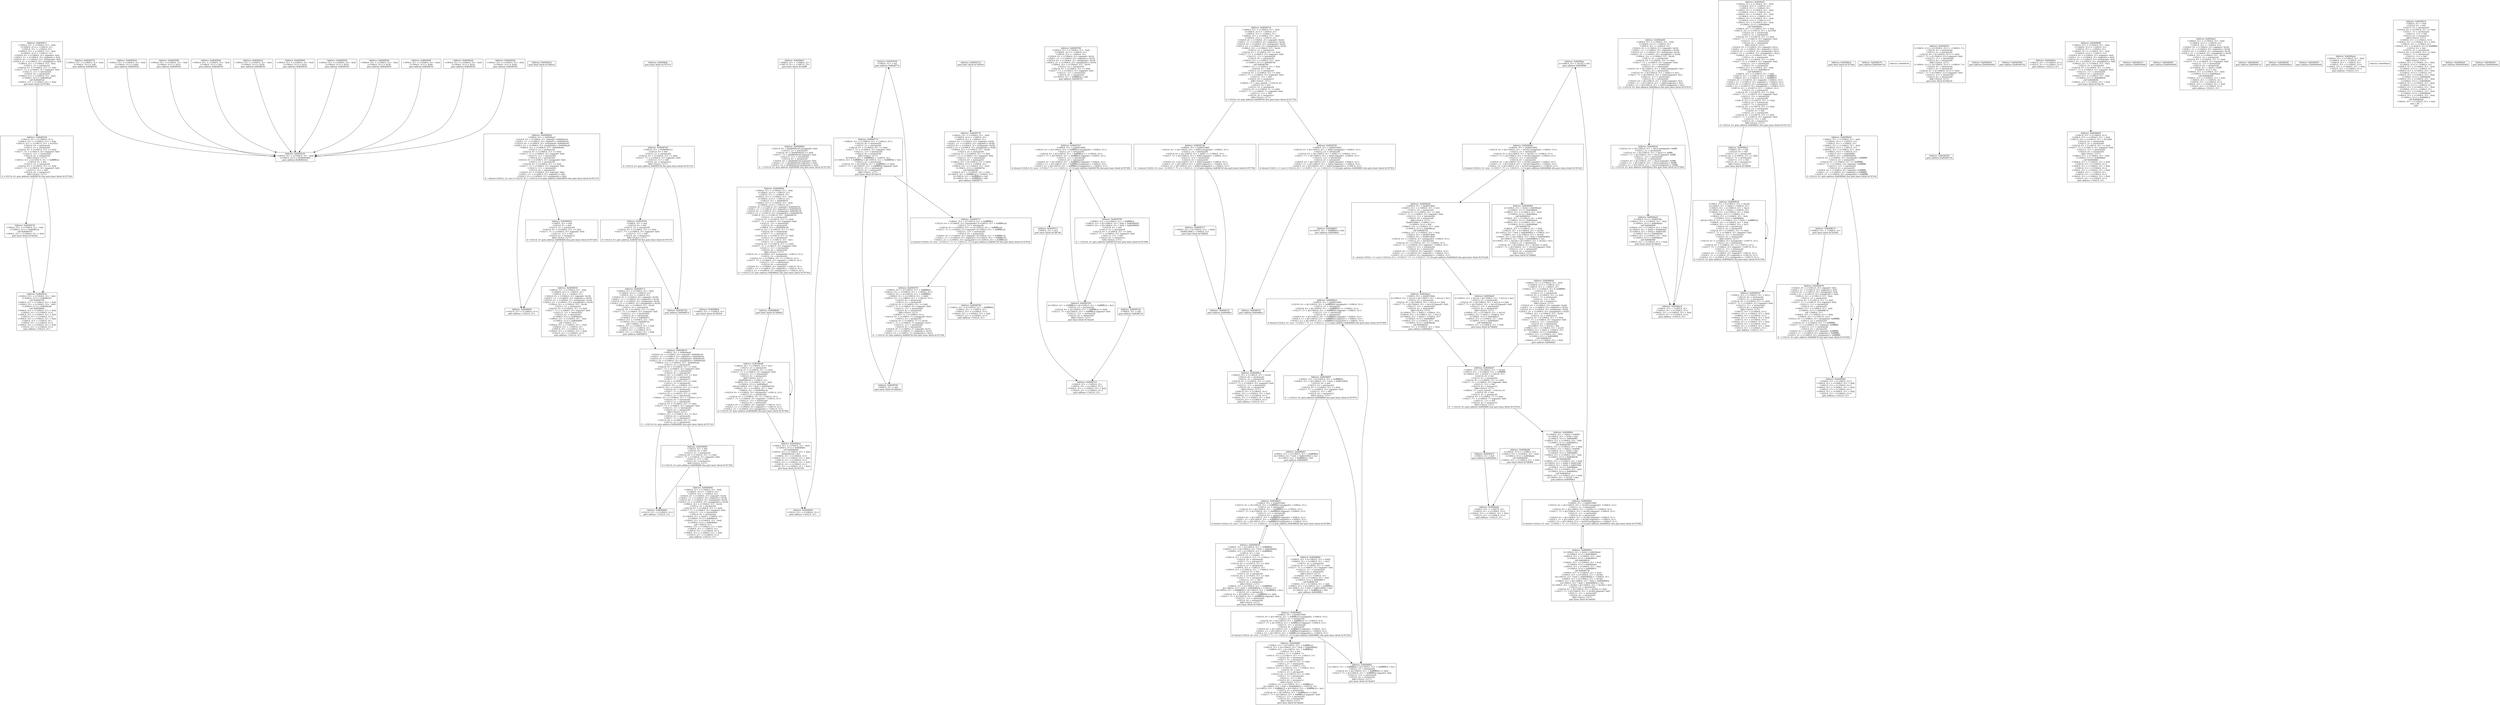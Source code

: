 digraph Program0x75bf80 {
basicBlock0x767150 [shape=box,label="Address: 0x804851c\n<1004:0..31> = (<1004:0..31> - 0x4)\n[<1004:0..31>] = <1005:0..31>\n<1005:0..31> = <1004:0..31>\n<1004:0..31> = (<1004:0..31> - 0x4)\n[<1004:0..31>] = <1001:0..31>\n<1024:0..0> = (<1004:0..31> (signed)< 0x4)\n<1024:1..1> = (<1004:0..31> (signed)<= 0x4)\n<1023:0..0> = (<1004:0..31> (unsigned)< 0x4)\n<1024:2..2> = (<1004:0..31> (unsigned)<= 0x4)\n<1004:0..31> = (<1004:0..31> - 0x4)\n<1023:2..2> = intrinsic(0)\n<1023:6..6> = (<1004:0..31> == 0x0)\n<1023:7..7> = (<1004:0..31> (signed)< 0x0)\n<1023:11..11> = intrinsic(0)\n<1023:4..4> = intrinsic(0)\n<1004:0..31> = (<1004:0..31> - 0x4)\n[<1004:0..31>] = 0x8048528\ncall 0x8048528\n<1004:0..31> = (<1004:0..31> + 0x4)\ngoto basic block 0x767db0\n"];
basicBlock0x7671b0 [shape=box,label="Address: 0x8048539\n<1004:0..31> = (<1004:0..31> - 0x4)\n[<1004:0..31>] = 0x804853e\ncall 0x8048570\n<1004:0..31> = (<1004:0..31> + 0x4)\ngoto basic block 0x7dc0c0\n"];
basicBlock0x767210 [shape=box,label="Address: 0x8048550\n<1004:0..31> = (<1004:0..31> - 0x4)\n[<1004:0..31>] = [0x8049e68]\ngoto address [0x8049e6c]\n"];
basicBlock0x767270 [shape=box,label="Address: 0x804864f\n<1022:0..31> = [<1004:0..31>]\ngoto address <1022:0..31>\n"];
basicBlock0x7672d0 [shape=box,label="Address: 0x8048659\n<1004:0..31> = (<1004:0..31> - 0x4)\n[<1004:0..31>] = <1005:0..31>\n<1005:0..31> = <1004:0..31>\n<1024:0..0> = (<1004:0..31> (signed)< 0x18)\n<1024:1..1> = (<1004:0..31> (signed)<= 0x18)\n<1023:0..0> = (<1004:0..31> (unsigned)< 0x18)\n<1024:2..2> = (<1004:0..31> (unsigned)<= 0x18)\n<1004:0..31> = (<1004:0..31> - 0x18)\n<1023:2..2> = intrinsic(0)\n<1023:6..6> = (<1004:0..31> == 0x0)\n<1023:7..7> = (<1004:0..31> (signed)< 0x0)\n<1023:11..11> = intrinsic(0)\n<1023:4..4> = intrinsic(0)\n[<1004:0..31>] = 0x8049ea4\n<1004:0..31> = (<1004:0..31> - 0x4)\n[<1004:0..31>] = 0x8048668\ncall <1000:0..31>\n<1004:0..31> = (<1004:0..31> + 0x4)\n<1004:0..31> = <1005:0..31>\n<1005:0..31> = [<1004:0..31>]\n<1004:0..31> = (<1004:0..31> + 0x4)\n<1022:0..31> = [<1004:0..31>]\ngoto address <1022:0..31>\n"];
basicBlock0x767330 [shape=box,label="Address: 0x8048688\n<1022:0..31> = [<1004:0..31>]\ngoto address <1022:0..31>\n"];
basicBlock0x767390 [shape=box,label="Address: 0x8048692\n<1004:0..31> = (<1004:0..31> - 0x4)\n[<1004:0..31>] = <1005:0..31>\n<1005:0..31> = <1004:0..31>\n<1024:0..0> = (<1004:0..31> (signed)< 0x18)\n<1024:1..1> = (<1004:0..31> (signed)<= 0x18)\n<1023:0..0> = (<1004:0..31> (unsigned)< 0x18)\n<1024:2..2> = (<1004:0..31> (unsigned)<= 0x18)\n<1004:0..31> = (<1004:0..31> - 0x18)\n<1023:2..2> = intrinsic(0)\n<1023:6..6> = (<1004:0..31> == 0x0)\n<1023:7..7> = (<1004:0..31> (signed)< 0x0)\n<1023:11..11> = intrinsic(0)\n<1023:4..4> = intrinsic(0)\n[(<1004:0..31> + 0x4)] = <1000:0..31>\n[<1004:0..31>] = 0x8049ea4\n<1004:0..31> = (<1004:0..31> - 0x4)\n[<1004:0..31>] = 0x80486a5\ncall <1003:0..31>\n<1004:0..31> = (<1004:0..31> + 0x4)\n<1004:0..31> = <1005:0..31>\n<1005:0..31> = [<1004:0..31>]\n<1004:0..31> = (<1004:0..31> + 0x4)\n<1022:0..31> = [<1004:0..31>]\ngoto address <1022:0..31>\n"];
basicBlock0x7673f0 [shape=box,label="Address: 0x80486b9\n<1004:0..31> = (<1004:0..31> - 0x4)\n[<1004:0..31>] = <1005:0..31>\n<1005:0..31> = <1004:0..31>\n<1004:0..31> = (<1004:0..31> - 0x4)\n[<1004:0..31>] = <1001:0..31>\n<1001:0..31> = 0x8049d78\n<1004:0..31> = (<1004:0..31> - 0x4)\n[<1004:0..31>] = <1003:0..31>\n<1024:0..0> = (<1001:0..31> (signed)< 0x8049d74)\n<1024:1..1> = (<1001:0..31> (signed)<= 0x8049d74)\n<1023:0..0> = (<1001:0..31> (unsigned)< 0x8049d74)\n<1024:2..2> = (<1001:0..31> (unsigned)<= 0x8049d74)\n<1001:0..31> = (<1001:0..31> - 0x8049d74)\n<1023:2..2> = intrinsic(0)\n<1023:6..6> = (<1001:0..31> == 0x0)\n<1023:7..7> = (<1001:0..31> (signed)< 0x0)\n<1023:11..11> = intrinsic(0)\n<1023:4..4> = intrinsic(0)\n<1000:0..31> = [0x8049ec4]\n<1001:0..31> = (<1001:0..31> >> 0x2)\n<1023:0..0> = intrinsic(0)\n<1023:7..7> = intrinsic(1)\n<1023:6..6> = (<1001:0..31> == 0x0)\n<1023:2..2> = intrinsic(0)\n<1001:0..31> = (<1001:0..31> - 0x1)\n<1023:2..2> = intrinsic(0)\n<1023:6..6> = (<1001:0..31> == 0x0)\n<1023:7..7> = (<1001:0..31> (signed)< 0x0)\n<1023:11..11> = intrinsic(0)\n<1023:4..4> = intrinsic(0)\nkill(<1024:0..127>)\n<1023:0..0> = (<1000:0..31> (unsigned)< <1001:0..31>)\n<1023:2..2> = intrinsic(0)\n<1023:6..6> = (<1000:0..31> == <1001:0..31>)\n<1023:7..7> = (<1000:0..31> (signed)< <1001:0..31>)\n<1023:11..11> = intrinsic(0)\n<1023:4..4> = intrinsic(0)\n<1024:0..0> = (<1000:0..31> (signed)< <1001:0..31>)\n<1024:1..1> = (<1000:0..31> (signed)<= <1001:0..31>)\n<1024:2..2> = (<1000:0..31> (unsigned)<= <1001:0..31>)\nif ~<1023:0..0> goto address 0x80486ee else goto basic block 0x767450\n"];
basicBlock0x767450 [shape=box,label="Address: 0x80486d6\ngoto basic block 0x7db460\n"];
basicBlock0x7674b0 [shape=box,label="Address: 0x80486ee\n<1004:0..31> = (<1004:0..31> - 0x4)\n[<1004:0..31>] = 0x80486f3\ncall 0x8048640\n<1004:0..31> = (<1004:0..31> + 0x4)\n[0x8049ec0] = 0x1\n<1000:0..31> = [<1004:0..31>]\n<1004:0..31> = (<1004:0..31> + 0x4)\n<1001:0..31> = [<1004:0..31>]\n<1004:0..31> = (<1004:0..31> + 0x4)\n<1005:0..31> = [<1004:0..31>]\n<1004:0..31> = (<1004:0..31> + 0x4)\ngoto basic block 0x7dc180\n"];
basicBlock0x767510 [shape=box,label="Address: 0x804870a\n<1000:0..31> = 0x0\n<1023:0..0> = 0x0\n<1023:2..2> = intrinsic(0)\n<1023:6..6> = (<1000:0..31> == 0x0)\n<1023:7..7> = (<1000:0..31> (signed)< 0x0)\n<1023:11..11> = 0x0\n<1023:4..4> = intrinsic(1)\nkill(<1024:0..127>)\nif <1023:6..6> goto address 0x8048728 else goto basic block 0x767570\n"];
basicBlock0x767570 [shape=box,label="Address: 0x8048713\n<1004:0..31> = (<1004:0..31> - 0x4)\n[<1004:0..31>] = <1005:0..31>\n<1005:0..31> = <1004:0..31>\n<1024:0..0> = (<1004:0..31> (signed)< 0x18)\n<1024:1..1> = (<1004:0..31> (signed)<= 0x18)\n<1023:0..0> = (<1004:0..31> (unsigned)< 0x18)\n<1024:2..2> = (<1004:0..31> (unsigned)<= 0x18)\n<1004:0..31> = (<1004:0..31> - 0x18)\n<1023:2..2> = intrinsic(0)\n<1023:6..6> = (<1004:0..31> == 0x0)\n<1023:7..7> = (<1004:0..31> (signed)< 0x0)\n<1023:11..11> = intrinsic(0)\n<1023:4..4> = intrinsic(0)\n[<1004:0..31>] = 0x8049d7c\n<1004:0..31> = (<1004:0..31> - 0x4)\n[<1004:0..31>] = 0x8048722\ncall <1000:0..31>\n<1004:0..31> = (<1004:0..31> + 0x4)\n<1004:0..31> = <1005:0..31>\n<1005:0..31> = [<1004:0..31>]\n<1004:0..31> = (<1004:0..31> + 0x4)\ngoto address 0x8048670\n"];
basicBlock0x7675d0 [shape=box,label="Address: 0x8048768\n<1000:0..31> = 0x1\ngoto address 0x8048774\n"];
basicBlock0x767630 [shape=box,label="Address: 0x8048784\n<1000:0..31> = [(<1005:0..31> + 0xfffffff4)]\n<1004:0..31> = <1005:0..31>\n<1005:0..31> = [<1004:0..31>]\n<1004:0..31> = (<1004:0..31> + 0x4)\n<1022:0..31> = [<1004:0..31>]\ngoto address <1022:0..31>\n"];
basicBlock0x767690 [shape=box,label="Address: 0x80487ad\n<1000:0..31> = 0x0\ngoto address 0x80487c6\n"];
basicBlock0x7676f0 [shape=box,label="Address: 0x80487c1\n<1000:0..31> = 0x1\ngoto basic block 0x7db760\n"];
basicBlock0x767750 [shape=box,label="Address: 0x80487dd\n<1000:0..31> = [0x8051fb8]\n<1023:0..0> = ([(<1005:0..31> + 0x8)] (unsigned)< <1000:0..31>)\n<1023:2..2> = intrinsic(0)\n<1023:6..6> = ([(<1005:0..31> + 0x8)] == <1000:0..31>)\n<1023:7..7> = ([(<1005:0..31> + 0x8)] (signed)< <1000:0..31>)\n<1023:11..11> = intrinsic(0)\n<1023:4..4> = intrinsic(0)\n<1024:0..0> = ([(<1005:0..31> + 0x8)] (signed)< <1000:0..31>)\n<1024:1..1> = ([(<1005:0..31> + 0x8)] (signed)<= <1000:0..31>)\n<1024:2..2> = ([(<1005:0..31> + 0x8)] (unsigned)<= <1000:0..31>)\nif ~choice(<1024:0..0> over ~(<1023:7..7> == <1023:11..11>)) goto address 0x80487ef else goto basic block 0x7677b0\n"];
basicBlock0x7677b0 [shape=box,label="Address: 0x80487e7\n<1000:0..31> = [(<1005:0..31> + 0x8)]\n[0x8051fb8] = <1000:0..31>\ngoto basic block 0x7db820\n"];
basicBlock0x767810 [shape=box,label="Address: 0x80487fe\ngoto address 0x80488ce\n"];
basicBlock0x767870 [shape=box,label="Address: 0x8048821\n<1000:0..31> = [(<1005:0..31> + 0xfffffff4)]\n[((<1000:0..31> * 0x4) + 0x8051f80)] = 0x1\n[(<1005:0..31> + 0xfffffff0)] = 0x0\ngoto address 0x804885f\n"];
basicBlock0x7678d0 [shape=box,label="Address: 0x8048869\n<1000:0..31> = [(<1005:0..31> + 0x8)]\n<1000:0..31> = (<1000:0..31> + 0x1)\n<1023:2..2> = intrinsic(0)\n<1023:6..6> = (<1000:0..31> == 0x0)\n<1023:7..7> = (<1000:0..31> (signed)< 0x0)\n<1023:11..11> = intrinsic(0)\n<1023:4..4> = intrinsic(0)\nkill(<1024:0..127>)\n[<1004:0..31>] = <1000:0..31>\n<1004:0..31> = (<1004:0..31> - 0x4)\n[<1004:0..31>] = 0x8048875\ncall 0x80487c8\n<1004:0..31> = (<1004:0..31> + 0x4)\n<1000:0..31> = [(<1005:0..31> + 0xfffffff4)]\n[((<1000:0..31> * 0x4) + 0x8051f80)] = 0x0\n[(<1005:0..31> + 0xffffffec)] = 0x0\ngoto address 0x80488b3\n"];
basicBlock0x767930 [shape=box,label="Address: 0x80488bd\n[(<1005:0..31> + 0xfffffff4)] = ([(<1005:0..31> + 0xfffffff4)] + 0x1)\n<1023:2..2> = intrinsic(0)\n<1023:6..6> = ([(<1005:0..31> + 0xfffffff4)] == 0x0)\n<1023:7..7> = ([(<1005:0..31> + 0xfffffff4)] (signed)< 0x0)\n<1023:11..11> = intrinsic(0)\n<1023:4..4> = intrinsic(0)\nkill(<1024:0..127>)\ngoto basic block 0x7de810\n"];
basicBlock0x767990 [shape=box,label="Address: 0x80488ce\n<1004:0..31> = (<1004:0..31> + 0x24)\n<1023:0..0> = intrinsic(0)\n<1023:2..2> = intrinsic(0)\n<1023:6..6> = (<1004:0..31> == 0x0)\n<1023:7..7> = (<1004:0..31> (signed)< 0x0)\n<1023:11..11> = intrinsic(0)\n<1023:4..4> = intrinsic(0)\nkill(<1024:0..127>)\n<1001:0..31> = [<1004:0..31>]\n<1004:0..31> = (<1004:0..31> + 0x4)\n<1005:0..31> = [<1004:0..31>]\n<1004:0..31> = (<1004:0..31> + 0x4)\n<1022:0..31> = [<1004:0..31>]\ngoto address <1022:0..31>\n"];
basicBlock0x7679f0 [shape=box,label="Address: 0x80489ac\n[(<1004:0..31> + 0x14)] = 0x0\ngoto address 0x80489fb\n"];
basicBlock0x767a50 [shape=box,label="Address: 0x8048a06\n<1000:0..31> = [0x8051fb4]\n<1000:0..31> = (<1000:0..31> + 0x1)\n<1023:2..2> = intrinsic(0)\n<1023:6..6> = (<1000:0..31> == 0x0)\n<1023:7..7> = (<1000:0..31> (signed)< 0x0)\n<1023:11..11> = intrinsic(0)\n<1023:4..4> = intrinsic(0)\nkill(<1024:0..127>)\n[0x8051fb8] = <1000:0..31>\n[<1004:0..31>] = 0x0\n<1004:0..31> = (<1004:0..31> - 0x4)\n[<1004:0..31>] = 0x8048a1d\ncall 0x80487c8\n<1004:0..31> = (<1004:0..31> + 0x4)\n<1003:0..31> = [0x8051fb8]\n<1000:0..31> = [0x8051fb4]\n<1023:0..0> = (<1003:0..31> (unsigned)< <1000:0..31>)\n<1023:2..2> = intrinsic(0)\n<1023:6..6> = (<1003:0..31> == <1000:0..31>)\n<1023:7..7> = (<1003:0..31> (signed)< <1000:0..31>)\n<1023:11..11> = intrinsic(0)\n<1023:4..4> = intrinsic(0)\n<1024:0..0> = (<1003:0..31> (signed)< <1000:0..31>)\n<1024:1..1> = (<1003:0..31> (signed)<= <1000:0..31>)\n<1024:2..2> = (<1003:0..31> (unsigned)<= <1000:0..31>)\nif ~choice(<1024:1..1> over (<1023:6..6> | ~(<1023:7..7> == <1023:11..11>))) goto address 0x8048a4f else goto basic block 0x767ab0\n"];
basicBlock0x767ab0 [shape=box,label="Address: 0x8048a2c\n<1000:0..31> = [0x8051fb8]\n[(<1004:0..31> + 0x1c)] = ([(<1004:0..31> + 0x1c)] + 0x1)\n<1023:2..2> = intrinsic(0)\n<1023:6..6> = ([(<1004:0..31> + 0x1c)] == 0x0)\n<1023:7..7> = ([(<1004:0..31> + 0x1c)] (signed)< 0x0)\n<1023:11..11> = intrinsic(0)\n<1023:4..4> = intrinsic(0)\nkill(<1024:0..127>)\n[(<1004:0..31> + 0x8)] = <1000:0..31>\n<1000:0..31> = [(<1004:0..31> + 0x1c)]\n[(<1004:0..31> + 0x4)] = <1000:0..31>\n[<1004:0..31>] = 0x8048bb7\n<1004:0..31> = (<1004:0..31> - 0x4)\n[<1004:0..31>] = 0x8048a4d\ncall 0x80485e0\n<1004:0..31> = (<1004:0..31> + 0x4)\ngoto address 0x8048a67\n"];
basicBlock0x767b10 [shape=box,label="Address: 0x8048a7f\n<1000:0..31> = 0x0\ngoto address 0x8048a8e\n"];
basicBlock0x767b70 [shape=box,label="Address: 0x8048a9c\n<1023:0..0> = ([(<1005:0..31> + 0xc)] (unsigned)< 0xffff)\n<1023:2..2> = intrinsic(0)\n<1023:6..6> = ([(<1005:0..31> + 0xc)] == 0xffff)\n<1023:7..7> = ([(<1005:0..31> + 0xc)] (signed)< 0xffff)\n<1023:11..11> = intrinsic(0)\n<1023:4..4> = intrinsic(0)\n<1024:0..0> = ([(<1005:0..31> + 0xc)] (signed)< 0xffff)\n<1024:1..1> = ([(<1005:0..31> + 0xc)] (signed)<= 0xffff)\n<1024:2..2> = ([(<1005:0..31> + 0xc)] (unsigned)<= 0xffff)\nif ~<1023:6..6> goto address 0x8048acd else goto basic block 0x767bd0\n"];
basicBlock0x767bd0 [shape=box,label="Address: 0x8048aa5\n[<1004:0..31>] = 0x8051fbc\n<1004:0..31> = (<1004:0..31> - 0x4)\n[<1004:0..31>] = 0x8048ab1\ncall 0x8048580\n<1004:0..31> = (<1004:0..31> + 0x4)\n[(<1004:0..31> + 0x8)] = 0x8049ea0\n[(<1004:0..31> + 0x4)] = 0x8051fbc\n[<1004:0..31>] = 0x80485b0\n<1004:0..31> = (<1004:0..31> - 0x4)\n[<1004:0..31>] = 0x8048acd\ncall 0x8048560\n<1004:0..31> = (<1004:0..31> + 0x4)\ngoto basic block 0x7dbe20\n"];
basicBlock0x767c30 [shape=box,label="Address: 0x8048b2e\n<1006:0..31> = 0x0\n<1023:0..0> = 0x0\n<1023:2..2> = intrinsic(0)\n<1023:6..6> = (<1006:0..31> == 0x0)\n<1023:7..7> = intrinsic(0)\n<1023:11..11> = 0x0\n<1023:4..4> = intrinsic(1)\nkill(<1024:0..127>)\ngoto basic block 0x7dbf40\n"];
basicBlock0x767c90 [shape=box,label="Address: 0x8048b52\n<1004:0..31> = (<1004:0..31> + 0x1c)\n<1023:0..0> = intrinsic(0)\n<1023:2..2> = intrinsic(0)\n<1023:6..6> = (<1004:0..31> == 0x0)\n<1023:7..7> = (<1004:0..31> (signed)< 0x0)\n<1023:11..11> = intrinsic(0)\n<1023:4..4> = intrinsic(0)\nkill(<1024:0..127>)\n<1001:0..31> = [<1004:0..31>]\n<1004:0..31> = (<1004:0..31> + 0x4)\n<1006:0..31> = [<1004:0..31>]\n<1004:0..31> = (<1004:0..31> + 0x4)\n<1007:0..31> = [<1004:0..31>]\n<1004:0..31> = (<1004:0..31> + 0x4)\n<1005:0..31> = [<1004:0..31>]\n<1004:0..31> = (<1004:0..31> + 0x4)\n<1022:0..31> = [<1004:0..31>]\ngoto address <1022:0..31>\n"];
basicBlock0x767cf0 [shape=box,label="Address: 0x8048b74\n<1006:0..31> = <1006:0..31>\ngoto basic block 0x7dc000\n"];
basicBlock0x767d50 [shape=box,label="Address: 0x8048b84\n<1000:0..31> = [<1004:0..31>]\n<1004:0..31> = (<1004:0..31> + 0x4)\n<1001:0..31> = [<1004:0..31>]\n<1004:0..31> = (<1004:0..31> + 0x4)\n<1005:0..31> = [<1004:0..31>]\n<1004:0..31> = (<1004:0..31> + 0x4)\n<1022:0..31> = [<1004:0..31>]\ngoto address <1022:0..31>\n"];
basicBlock0x767db0 [shape=box,label="Address: 0x8048528\n<1001:0..31> = [<1004:0..31>]\n<1004:0..31> = (<1004:0..31> + 0x4)\n<1001:0..31> = (<1001:0..31> + 0x193c)\n<1023:0..0> = intrinsic(0)\n<1023:2..2> = intrinsic(0)\n<1023:6..6> = (<1001:0..31> == 0x0)\n<1023:7..7> = (<1001:0..31> (signed)< 0x0)\n<1023:11..11> = intrinsic(0)\n<1023:4..4> = intrinsic(0)\nkill(<1024:0..127>)\n<1003:0..31> = [(<1001:0..31> + 0xfffffffc)]\n<1023:0..0> = 0x0\n<1023:2..2> = intrinsic(0)\n<1023:6..6> = (<1003:0..31> == 0x0)\n<1023:7..7> = (<1003:0..31> (signed)< 0x0)\n<1023:11..11> = 0x0\n<1023:4..4> = intrinsic(1)\nkill(<1024:0..127>)\nif <1023:6..6> goto address 0x804853e else goto basic block 0x7671b0\n"];
basicBlock0x767e10 [shape=box,label="Address: 0x8048570\ngoto address [0x8049e74]\n"];
basicBlock0x767e70 [shape=box,label="Address: 0x8048700\n<1002:0..31> = [0x8049d7c]\n<1023:0..0> = 0x0\n<1023:2..2> = intrinsic(0)\n<1023:6..6> = (<1002:0..31> == 0x0)\n<1023:7..7> = (<1002:0..31> (signed)< 0x0)\n<1023:11..11> = 0x0\n<1023:4..4> = intrinsic(1)\nkill(<1024:0..127>)\nif <1023:6..6> goto address 0x8048728 else goto basic block 0x767510\n"];
basicBlock0x767ed0 [shape=box,label="Address: 0x8048b60\n<1004:0..31> = (<1004:0..31> - 0x4)\n[<1004:0..31>] = <1005:0..31>\n<1005:0..31> = <1004:0..31>\n<1004:0..31> = (<1004:0..31> - 0x4)\n[<1004:0..31>] = <1001:0..31>\n<1004:0..31> = (<1004:0..31> - 0x4)\n[<1004:0..31>] = <1003:0..31>\n<1001:0..31> = 0x8049d6c\n<1000:0..31> = [0x8049d6c]\n<1023:0..0> = (<1000:0..31> (unsigned)< 0xffffffff)\n<1023:2..2> = intrinsic(0)\n<1023:6..6> = (<1000:0..31> == 0xffffffff)\n<1023:7..7> = (<1000:0..31> (signed)< 0xffffffff)\n<1023:11..11> = intrinsic(0)\n<1023:4..4> = intrinsic(0)\n<1024:0..0> = (<1000:0..31> (signed)< 0xffffffff)\n<1024:1..1> = (<1000:0..31> (signed)<= 0xffffffff)\n<1024:2..2> = (<1000:0..31> (unsigned)<= 0xffffffff)\nif <1023:6..6> goto address 0x8048b84 else goto basic block 0x767cf0\n"];
basicBlock0x767f30 [shape=box,label="Address: 0x804854c\n"];
basicBlock0x767f90 [shape=box,label="Address: 0x804855c\n[<1000:0..31>] = ([<1000:0..31>] + <1000:0..7>)\n<1023:0..0> = intrinsic(0)\n<1023:2..2> = intrinsic(0)\n<1023:6..6> = ([<1000:0..31>] == 0x0)\n<1023:7..7> = ([<1000:0..31>] (signed)< 0x0)\n<1023:11..11> = intrinsic(0)\n<1023:4..4> = intrinsic(0)\nkill(<1024:0..127>)\n[<1000:0..31>] = ([<1000:0..31>] + <1000:0..7>)\n<1023:0..0> = intrinsic(0)\n<1023:2..2> = intrinsic(0)\n<1023:6..6> = ([<1000:0..31>] == 0x0)\n<1023:7..7> = ([<1000:0..31>] (signed)< 0x0)\n<1023:11..11> = intrinsic(0)\n<1023:4..4> = intrinsic(0)\nkill(<1024:0..127>)\ngoto basic block 0x7dbee0\n"];
basicBlock0x767ff0 [shape=box,label="Address: 0x8048650\n<1000:0..31> = 0x0\n<1023:0..0> = 0x0\n<1023:2..2> = intrinsic(0)\n<1023:6..6> = (<1000:0..31> == 0x0)\n<1023:7..7> = (<1000:0..31> (signed)< 0x0)\n<1023:11..11> = 0x0\n<1023:4..4> = intrinsic(1)\nkill(<1024:0..127>)\nif <1023:6..6> goto address 0x804864f else goto basic block 0x7672d0\n"];
basicBlock0x768050 [shape=box,label="Address: 0x804866a\n<1006:0..31> = <1006:0..31>\ngoto basic block 0x7db5e0\n"];
basicBlock0x7db3a0 [shape=box,label="Address: 0x8048689\n<1003:0..31> = 0x0\n<1023:0..0> = 0x0\n<1023:2..2> = intrinsic(0)\n<1023:6..6> = (<1003:0..31> == 0x0)\n<1023:7..7> = (<1003:0..31> (signed)< 0x0)\n<1023:11..11> = 0x0\n<1023:4..4> = intrinsic(1)\nkill(<1024:0..127>)\nif <1023:6..6> goto address 0x8048688 else goto basic block 0x767390\n"];
basicBlock0x7db400 [shape=box,label="Address: 0x80486a7\n<1006:0..31> = <1006:0..31>\n<1007:0..31> = <1007:0..31>\ngoto basic block 0x7deff0\n"];
basicBlock0x7db460 [shape=box,label="Address: 0x80486d8\n<1000:0..31> = (<1000:0..31> + 0x1)\n<1023:2..2> = intrinsic(0)\n<1023:6..6> = (<1000:0..31> == 0x0)\n<1023:7..7> = (<1000:0..31> (signed)< 0x0)\n<1023:11..11> = intrinsic(0)\n<1023:4..4> = intrinsic(0)\nkill(<1024:0..127>)\n[0x8049ec4] = <1000:0..31>\n<1004:0..31> = (<1004:0..31> - 0x4)\n[<1004:0..31>] = 0x80486e5\ncall [((<1000:0..31> * 0x4) + 0x8049d74)]\n<1004:0..31> = (<1004:0..31> + 0x4)\n<1000:0..31> = [0x8049ec4]\n<1023:0..0> = (<1000:0..31> (unsigned)< <1001:0..31>)\n<1023:2..2> = intrinsic(0)\n<1023:6..6> = (<1000:0..31> == <1001:0..31>)\n<1023:7..7> = (<1000:0..31> (signed)< <1001:0..31>)\n<1023:11..11> = intrinsic(0)\n<1023:4..4> = intrinsic(0)\n<1024:0..0> = (<1000:0..31> (signed)< <1001:0..31>)\n<1024:1..1> = (<1000:0..31> (signed)<= <1001:0..31>)\n<1024:2..2> = (<1000:0..31> (unsigned)<= <1001:0..31>)\nif <1023:0..0> goto address 0x80486d8 else goto basic block 0x7674b0\n"];
basicBlock0x7db4c0 [shape=box,label="Address: 0x8048640\n<1000:0..31> = 0x8049ea7\n<1024:0..0> = (<1000:0..31> (signed)< 0x8049ea4)\n<1024:1..1> = (<1000:0..31> (signed)<= 0x8049ea4)\n<1023:0..0> = (<1000:0..31> (unsigned)< 0x8049ea4)\n<1024:2..2> = (<1000:0..31> (unsigned)<= 0x8049ea4)\n<1000:0..31> = (<1000:0..31> - 0x8049ea4)\n<1023:2..2> = intrinsic(0)\n<1023:6..6> = (<1000:0..31> == 0x0)\n<1023:7..7> = (<1000:0..31> (signed)< 0x0)\n<1023:11..11> = intrinsic(0)\n<1023:4..4> = intrinsic(0)\n<1023:0..0> = (<1000:0..31> (unsigned)< 0x6)\n<1023:2..2> = intrinsic(0)\n<1023:6..6> = (<1000:0..31> == 0x6)\n<1023:7..7> = (<1000:0..31> (signed)< 0x6)\n<1023:11..11> = intrinsic(0)\n<1023:4..4> = intrinsic(0)\n<1024:0..0> = (<1000:0..31> (signed)< 0x6)\n<1024:1..1> = (<1000:0..31> (signed)<= 0x6)\n<1024:2..2> = (<1000:0..31> (unsigned)<= 0x6)\nif ~choice(<1024:2..2> over (<1023:0..0> | <1023:6..6>)) goto address 0x8048650 else goto basic block 0x767270\n"];
basicBlock0x7db520 [shape=box,label="Address: 0x80486fe\ngoto basic block 0x767e70\n"];
basicBlock0x7db580 [shape=box,label="Address: 0x8048728\ngoto address 0x8048670\n"];
basicBlock0x7db5e0 [shape=box,label="Address: 0x8048670\n<1000:0..31> = 0x8049ea4\n<1024:0..0> = (<1000:0..31> (signed)< 0x8049ea4)\n<1024:1..1> = (<1000:0..31> (signed)<= 0x8049ea4)\n<1023:0..0> = (<1000:0..31> (unsigned)< 0x8049ea4)\n<1024:2..2> = (<1000:0..31> (unsigned)<= 0x8049ea4)\n<1000:0..31> = (<1000:0..31> - 0x8049ea4)\n<1023:2..2> = intrinsic(0)\n<1023:6..6> = (<1000:0..31> == 0x0)\n<1023:7..7> = (<1000:0..31> (signed)< 0x0)\n<1023:11..11> = intrinsic(0)\n<1023:4..4> = intrinsic(0)\n<1000:0..31> = (<1000:0..31> >> 0x2)\n<1023:0..0> = intrinsic(0)\n<1023:7..7> = intrinsic(1)\n<1023:6..6> = (<1000:0..31> == 0x0)\n<1023:2..2> = intrinsic(0)\n<1003:0..31> = <1000:0..31>\n<1003:0..31> = (<1003:0..31> >>> 0x1f)\n<1023:0..0> = intrinsic(0)\n<1023:7..7> = intrinsic(1)\n<1023:6..6> = (<1003:0..31> == 0x0)\n<1023:2..2> = intrinsic(0)\n<1000:0..31> = (<1000:0..31> + <1003:0..31>)\n<1023:0..0> = intrinsic(0)\n<1023:2..2> = intrinsic(0)\n<1023:6..6> = (<1000:0..31> == 0x0)\n<1023:7..7> = (<1000:0..31> (signed)< 0x0)\n<1023:11..11> = intrinsic(0)\n<1023:4..4> = intrinsic(0)\nkill(<1024:0..127>)\n<1000:0..31> = (<1000:0..31> >> 0x1)\n<1023:0..0> = intrinsic(0)\n<1023:7..7> = intrinsic(1)\n<1023:6..6> = (<1000:0..31> == 0x0)\n<1023:2..2> = intrinsic(0)\nif ~<1023:6..6> goto address 0x8048689 else goto basic block 0x767330\n"];
basicBlock0x7db640 [shape=box,label="Address: 0x8048774\n<1000:0..31> = (<1000:0..31> + <1002:0..31>)\n<1023:0..0> = intrinsic(0)\n<1023:2..2> = intrinsic(0)\n<1023:6..6> = (<1000:0..31> == 0x0)\n<1023:7..7> = (<1000:0..31> (signed)< 0x0)\n<1023:11..11> = intrinsic(0)\n<1023:4..4> = intrinsic(0)\nkill(<1024:0..127>)\n[(<1005:0..31> + 0xfffffff4)] = <1000:0..31>\n[(<1005:0..31> + 0xfffffff0)] = ([(<1005:0..31> + 0xfffffff0)] + 0x1)\n<1023:2..2> = intrinsic(0)\n<1023:6..6> = ([(<1005:0..31> + 0xfffffff0)] == 0x0)\n<1023:7..7> = ([(<1005:0..31> + 0xfffffff0)] (signed)< 0x0)\n<1023:11..11> = intrinsic(0)\n<1023:4..4> = intrinsic(0)\nkill(<1024:0..127>)\ngoto basic block 0x7dee70\n"];
basicBlock0x7db6a0 [shape=box,label="Address: 0x804876f\n<1000:0..31> = 0x0\ngoto basic block 0x7db640\n"];
basicBlock0x7db700 [shape=box,label="Address: 0x8048789\n<1004:0..31> = (<1004:0..31> - 0x4)\n[<1004:0..31>] = <1005:0..31>\n<1005:0..31> = <1004:0..31>\n<1024:0..0> = (<1004:0..31> (signed)< 0x10)\n<1024:1..1> = (<1004:0..31> (signed)<= 0x10)\n<1023:0..0> = (<1004:0..31> (unsigned)< 0x10)\n<1024:2..2> = (<1004:0..31> (unsigned)<= 0x10)\n<1004:0..31> = (<1004:0..31> - 0x10)\n<1023:2..2> = intrinsic(0)\n<1023:6..6> = (<1004:0..31> == 0x0)\n<1023:7..7> = (<1004:0..31> (signed)< 0x0)\n<1023:11..11> = intrinsic(0)\n<1023:4..4> = intrinsic(0)\n[(<1005:0..31> + 0xfffffffc)] = 0x0\ngoto address 0x80487b7\n"];
basicBlock0x7db760 [shape=box,label="Address: 0x80487c6\n<1004:0..31> = <1005:0..31>\n<1005:0..31> = [<1004:0..31>]\n<1004:0..31> = (<1004:0..31> + 0x4)\n<1022:0..31> = [<1004:0..31>]\ngoto address <1022:0..31>\n"];
basicBlock0x7db7c0 [shape=box,label="Address: 0x80487b4\n[(<1005:0..31> + 0xfffffffc)] = ([(<1005:0..31> + 0xfffffffc)] + 0x1)\n<1023:2..2> = intrinsic(0)\n<1023:6..6> = ([(<1005:0..31> + 0xfffffffc)] == 0x0)\n<1023:7..7> = ([(<1005:0..31> + 0xfffffffc)] (signed)< 0x0)\n<1023:11..11> = intrinsic(0)\n<1023:4..4> = intrinsic(0)\nkill(<1024:0..127>)\ngoto basic block 0x7dc2a0\n"];
basicBlock0x7db820 [shape=box,label="Address: 0x80487ef\ngoto address 0x80488ce\n"];
basicBlock0x7db880 [shape=box,label="Address: 0x8048803\n[(<1005:0..31> + 0xfffffff4)] = 0x0\ngoto address 0x80488c0\n"];
basicBlock0x7db8e0 [shape=box,label="Address: 0x804885f\n<1000:0..31> = [0x8051fb0]\n<1023:0..0> = ([(<1005:0..31> + 0xfffffff0)] (unsigned)< <1000:0..31>)\n<1023:2..2> = intrinsic(0)\n<1023:6..6> = ([(<1005:0..31> + 0xfffffff0)] == <1000:0..31>)\n<1023:7..7> = ([(<1005:0..31> + 0xfffffff0)] (signed)< <1000:0..31>)\n<1023:11..11> = intrinsic(0)\n<1023:4..4> = intrinsic(0)\n<1024:0..0> = ([(<1005:0..31> + 0xfffffff0)] (signed)< <1000:0..31>)\n<1024:1..1> = ([(<1005:0..31> + 0xfffffff0)] (signed)<= <1000:0..31>)\n<1024:2..2> = ([(<1005:0..31> + 0xfffffff0)] (unsigned)<= <1000:0..31>)\nif choice(<1024:0..0> over ~(<1023:7..7> == <1023:11..11>)) goto address 0x8048838 else goto basic block 0x7678d0\n"];
basicBlock0x7db940 [shape=box,label="Address: 0x8048838\n<1000:0..31> = [(<1005:0..31> + 0xfffffff0)]\n<1003:0..31> = [((<1000:0..31> * 0x4) + 0x8049f40)]\n<1000:0..31> = [(<1005:0..31> + 0xfffffff4)]\n<1001:0..31> = 0x1\n<1002:0..7> = <1000:0..7>\n<1001:0..31> = (<1001:0..31> << <1002:0..7>)\n<1023:0..0> = intrinsic(0)\n<1023:7..7> = intrinsic(1)\n<1023:6..6> = (<1001:0..31> == 0x0)\n<1023:2..2> = intrinsic(0)\n<1000:0..31> = <1001:0..31>\n<1003:0..31> = (<1003:0..31> ^ <1000:0..31>)\n<1023:0..0> = 0x0\n<1023:2..2> = intrinsic(0)\n<1023:6..6> = (<1003:0..31> == 0x0)\n<1023:7..7> = intrinsic(0)\n<1023:11..11> = 0x0\n<1023:4..4> = intrinsic(1)\nkill(<1024:0..127>)\n<1000:0..31> = [(<1005:0..31> + 0xfffffff0)]\n[((<1000:0..31> * 0x4) + 0x8049f40)] = <1003:0..31>\n[(<1005:0..31> + 0xfffffff0)] = ([(<1005:0..31> + 0xfffffff0)] + 0x1)\n<1023:2..2> = intrinsic(0)\n<1023:6..6> = ([(<1005:0..31> + 0xfffffff0)] == 0x0)\n<1023:7..7> = ([(<1005:0..31> + 0xfffffff0)] (signed)< 0x0)\n<1023:11..11> = intrinsic(0)\n<1023:4..4> = intrinsic(0)\nkill(<1024:0..127>)\ngoto basic block 0x7db8e0\n"];
basicBlock0x7db9a0 [shape=box,label="Address: 0x80487c8\n<1004:0..31> = (<1004:0..31> - 0x4)\n[<1004:0..31>] = <1005:0..31>\n<1005:0..31> = <1004:0..31>\n<1004:0..31> = (<1004:0..31> - 0x4)\n[<1004:0..31>] = <1001:0..31>\n<1024:0..0> = (<1004:0..31> (signed)< 0x24)\n<1024:1..1> = (<1004:0..31> (signed)<= 0x24)\n<1023:0..0> = (<1004:0..31> (unsigned)< 0x24)\n<1024:2..2> = (<1004:0..31> (unsigned)<= 0x24)\n<1004:0..31> = (<1004:0..31> - 0x24)\n<1023:2..2> = intrinsic(0)\n<1023:6..6> = (<1004:0..31> == 0x0)\n<1023:7..7> = (<1004:0..31> (signed)< 0x0)\n<1023:11..11> = intrinsic(0)\n<1023:4..4> = intrinsic(0)\n<1004:0..31> = (<1004:0..31> - 0x4)\n[<1004:0..31>] = 0x80487d4\ncall 0x8048789\n<1004:0..31> = (<1004:0..31> + 0x4)\n<1023:0..0> = 0x0\n<1023:2..2> = intrinsic(0)\n<1023:6..6> = (<1000:0..31> == 0x0)\n<1023:7..7> = (<1000:0..31> (signed)< 0x0)\n<1023:11..11> = 0x0\n<1023:4..4> = intrinsic(1)\nkill(<1024:0..127>)\n<1000:0..7> = zero_extend ~<1023:6..6>\n<1023:0..0> = 0x0\n<1023:2..2> = intrinsic(0)\n<1023:6..6> = (<1000:0..7> == 0x0)\n<1023:7..7> = (<1000:0..7> (signed)< 0x0)\n<1023:11..11> = 0x0\n<1023:4..4> = intrinsic(1)\nkill(<1024:0..127>)\nif <1023:6..6> goto address 0x80487f4 else goto basic block 0x767750\n"];
basicBlock0x7dba00 [shape=box,label="Address: 0x80488b3\n<1000:0..31> = [0x8051fb0]\n<1023:0..0> = ([(<1005:0..31> + 0xffffffec)] (unsigned)< <1000:0..31>)\n<1023:2..2> = intrinsic(0)\n<1023:6..6> = ([(<1005:0..31> + 0xffffffec)] == <1000:0..31>)\n<1023:7..7> = ([(<1005:0..31> + 0xffffffec)] (signed)< <1000:0..31>)\n<1023:11..11> = intrinsic(0)\n<1023:4..4> = intrinsic(0)\n<1024:0..0> = ([(<1005:0..31> + 0xffffffec)] (signed)< <1000:0..31>)\n<1024:1..1> = ([(<1005:0..31> + 0xffffffec)] (signed)<= <1000:0..31>)\n<1024:2..2> = ([(<1005:0..31> + 0xffffffec)] (unsigned)<= <1000:0..31>)\nif choice(<1024:0..0> over ~(<1023:7..7> == <1023:11..11>)) goto address 0x804888c else goto basic block 0x767930\n"];
basicBlock0x7dba60 [shape=box,label="Address: 0x804888c\n<1000:0..31> = [(<1005:0..31> + 0xffffffec)]\n<1003:0..31> = [((<1000:0..31> * 0x4) + 0x8049f40)]\n<1000:0..31> = [(<1005:0..31> + 0xfffffff4)]\n<1001:0..31> = 0x1\n<1002:0..7> = <1000:0..7>\n<1001:0..31> = (<1001:0..31> << <1002:0..7>)\n<1023:0..0> = intrinsic(0)\n<1023:7..7> = intrinsic(1)\n<1023:6..6> = (<1001:0..31> == 0x0)\n<1023:2..2> = intrinsic(0)\n<1000:0..31> = <1001:0..31>\n<1003:0..31> = (<1003:0..31> ^ <1000:0..31>)\n<1023:0..0> = 0x0\n<1023:2..2> = intrinsic(0)\n<1023:6..6> = (<1003:0..31> == 0x0)\n<1023:7..7> = intrinsic(0)\n<1023:11..11> = 0x0\n<1023:4..4> = intrinsic(1)\nkill(<1024:0..127>)\n<1000:0..31> = [(<1005:0..31> + 0xffffffec)]\n[((<1000:0..31> * 0x4) + 0x8049f40)] = <1003:0..31>\n[(<1005:0..31> + 0xffffffec)] = ([(<1005:0..31> + 0xffffffec)] + 0x1)\n<1023:2..2> = intrinsic(0)\n<1023:6..6> = ([(<1005:0..31> + 0xffffffec)] == 0x0)\n<1023:7..7> = ([(<1005:0..31> + 0xffffffec)] (signed)< 0x0)\n<1023:11..11> = intrinsic(0)\n<1023:4..4> = intrinsic(0)\nkill(<1024:0..127>)\ngoto basic block 0x7dba00\n"];
basicBlock0x7dbac0 [shape=box,label="Address: 0x804880f\n<1000:0..31> = [(<1005:0..31> + 0xfffffff4)]\n<1000:0..31> = [((<1000:0..31> * 0x4) + 0x8051f80)]\n<1023:0..0> = 0x0\n<1023:2..2> = intrinsic(0)\n<1023:6..6> = (<1000:0..31> == 0x0)\n<1023:7..7> = (<1000:0..31> (signed)< 0x0)\n<1023:11..11> = 0x0\n<1023:4..4> = intrinsic(1)\nkill(<1024:0..127>)\nif ~<1023:6..6> goto address 0x80488bd else goto basic block 0x767870\n"];
basicBlock0x7dbb20 [shape=box,label="Address: 0x80488d4\n<1004:0..31> = (<1004:0..31> - 0x4)\n[<1004:0..31>] = <1005:0..31>\n<1005:0..31> = <1004:0..31>\n<1004:0..31> = (<1004:0..31> & 0xfffffff0)\n<1023:0..0> = 0x0\n<1023:2..2> = intrinsic(0)\n<1023:6..6> = (<1004:0..31> == 0x0)\n<1023:7..7> = intrinsic(0)\n<1023:11..11> = 0x0\n<1023:4..4> = intrinsic(1)\nkill(<1024:0..127>)\n<1024:0..0> = (<1004:0..31> (signed)< 0x20)\n<1024:1..1> = (<1004:0..31> (signed)<= 0x20)\n<1023:0..0> = (<1004:0..31> (unsigned)< 0x20)\n<1024:2..2> = (<1004:0..31> (unsigned)<= 0x20)\n<1004:0..31> = (<1004:0..31> - 0x20)\n<1023:2..2> = intrinsic(0)\n<1023:6..6> = (<1004:0..31> == 0x0)\n<1023:7..7> = (<1004:0..31> (signed)< 0x0)\n<1023:11..11> = intrinsic(0)\n<1023:4..4> = intrinsic(0)\n[(<1004:0..31> + 0x1c)] = 0x0\n<1000:0..31> = (<1004:0..31> + 0x10)\n[(<1004:0..31> + 0x4)] = <1000:0..31>\n[<1004:0..31>] = 0x8048bac\n<1004:0..31> = (<1004:0..31> - 0x4)\n[<1004:0..31>] = 0x80488f9\ncall 0x80485c0\n<1004:0..31> = (<1004:0..31> + 0x4)\ngoto address 0x8048a67\n"];
basicBlock0x7dbb80 [shape=box,label="Address: 0x80489fb\n<1000:0..31> = [0x8051fb0]\n<1023:0..0> = ([(<1004:0..31> + 0x14)] (unsigned)< <1000:0..31>)\n<1023:2..2> = intrinsic(0)\n<1023:6..6> = ([(<1004:0..31> + 0x14)] == <1000:0..31>)\n<1023:7..7> = ([(<1004:0..31> + 0x14)] (signed)< <1000:0..31>)\n<1023:11..11> = intrinsic(0)\n<1023:4..4> = intrinsic(0)\n<1024:0..0> = ([(<1004:0..31> + 0x14)] (signed)< <1000:0..31>)\n<1024:1..1> = ([(<1004:0..31> + 0x14)] (signed)<= <1000:0..31>)\n<1024:2..2> = ([(<1004:0..31> + 0x14)] (unsigned)<= <1000:0..31>)\nif choice(<1024:0..0> over ~(<1023:7..7> == <1023:11..11>)) goto address 0x80489b6 else goto basic block 0x767a50\n"];
basicBlock0x7dbbe0 [shape=box,label="Address: 0x80489b6\n[(<1004:0..31> + 0x4)] = 0x8049ee0\n[<1004:0..31>] = 0x8048bb4\n<1004:0..31> = (<1004:0..31> - 0x4)\n[<1004:0..31>] = 0x80489ca\ncall 0x80485c0\n<1004:0..31> = (<1004:0..31> + 0x4)\n[<1004:0..31>] = 0x8049ee0\n<1004:0..31> = (<1004:0..31> - 0x4)\n[<1004:0..31>] = 0x80489d6\ncall 0x8048730\n<1004:0..31> = (<1004:0..31> + 0x4)\n<1003:0..31> = [(<1004:0..31> + 0x14)]\n[((<1003:0..31> * 0x4) + 0x8049f40)] = <1000:0..31>\n<1000:0..31> = [(<1004:0..31> + 0x14)]\n<1000:0..31> = [((<1000:0..31> * 0x4) + 0x8049f40)]\n[((<1000:0..31> * 0x4) + 0x804df80)] = 0x1\n[(<1004:0..31> + 0x14)] = ([(<1004:0..31> + 0x14)] + 0x1)\n<1023:2..2> = intrinsic(0)\n<1023:6..6> = ([(<1004:0..31> + 0x14)] == 0x0)\n<1023:7..7> = ([(<1004:0..31> + 0x14)] (signed)< 0x0)\n<1023:11..11> = intrinsic(0)\n<1023:4..4> = intrinsic(0)\nkill(<1024:0..127>)\ngoto basic block 0x7dbb80\n"];
basicBlock0x7dbc40 [shape=box,label="Address: 0x8048a4f\n[(<1004:0..31> + 0x1c)] = ([(<1004:0..31> + 0x1c)] + 0x1)\n<1023:2..2> = intrinsic(0)\n<1023:6..6> = ([(<1004:0..31> + 0x1c)] == 0x0)\n<1023:7..7> = ([(<1004:0..31> + 0x1c)] (signed)< 0x0)\n<1023:11..11> = intrinsic(0)\n<1023:4..4> = intrinsic(0)\nkill(<1024:0..127>)\n<1000:0..31> = [(<1004:0..31> + 0x1c)]\n[(<1004:0..31> + 0x4)] = <1000:0..31>\n[<1004:0..31>] = 0x8048bc5\n<1004:0..31> = (<1004:0..31> - 0x4)\n[<1004:0..31>] = 0x8048a67\ncall 0x80485e0\n<1004:0..31> = (<1004:0..31> + 0x4)\ngoto basic block 0x7dbd00\n"];
basicBlock0x7dbca0 [shape=box,label="Address: 0x80485e0\ngoto address [0x8049e90]\n"];
basicBlock0x7dbd00 [shape=box,label="Address: 0x8048a67\n<1000:0..31> = [(<1004:0..31> + 0x10)]\n<1003:0..31> = (<1000:0..31> + 0xffffffff)\n[(<1004:0..31> + 0x10)] = <1003:0..31>\n<1023:0..0> = 0x0\n<1023:2..2> = intrinsic(0)\n<1023:6..6> = (<1000:0..31> == 0x0)\n<1023:7..7> = (<1000:0..31> (signed)< 0x0)\n<1023:11..11> = 0x0\n<1023:4..4> = intrinsic(1)\nkill(<1024:0..127>)\n<1000:0..7> = zero_extend ~<1023:6..6>\n<1023:0..0> = 0x0\n<1023:2..2> = intrinsic(0)\n<1023:6..6> = (<1000:0..7> == 0x0)\n<1023:7..7> = (<1000:0..7> (signed)< 0x0)\n<1023:11..11> = 0x0\n<1023:4..4> = intrinsic(1)\nkill(<1024:0..127>)\nif ~<1023:6..6> goto address 0x80488fe else goto basic block 0x767b10\n"];
basicBlock0x7dbd60 [shape=box,label="Address: 0x8048a8e\n<1004:0..31> = <1005:0..31>\n<1005:0..31> = [<1004:0..31>]\n<1004:0..31> = (<1004:0..31> + 0x4)\n<1022:0..31> = [<1004:0..31>]\ngoto address <1022:0..31>\n"];
basicBlock0x7dbdc0 [shape=box,label="Address: 0x8048a86\n[<1004:0..31>] = <1000:0..31>\n<1004:0..31> = (<1004:0..31> - 0x4)\n[<1004:0..31>] = 0x8048a8e\ncall 0x8048600\n<1004:0..31> = (<1004:0..31> + 0x4)\ngoto basic block 0x7dbd60\n"];
basicBlock0x7dbe20 [shape=box,label="Address: 0x8048acd\n<1004:0..31> = <1005:0..31>\n<1005:0..31> = [<1004:0..31>]\n<1004:0..31> = (<1004:0..31> + 0x4)\n<1022:0..31> = [<1004:0..31>]\ngoto address <1022:0..31>\n"];
basicBlock0x7dbe80 [shape=box,label="Address: 0x8048580\ngoto address [0x8049e78]\n"];
basicBlock0x7dbee0 [shape=box,label="Address: 0x8048560\ngoto address [0x8049e70]\n"];
basicBlock0x7dbf40 [shape=box,label="Address: 0x8048b30\n<1000:0..31> = [(<1005:0..31> + 0x10)]\n[(<1004:0..31> + 0x8)] = <1000:0..31>\n<1000:0..31> = [(<1005:0..31> + 0xc)]\n[(<1004:0..31> + 0x4)] = <1000:0..31>\n<1000:0..31> = [(<1005:0..31> + 0x8)]\n[<1004:0..31>] = <1000:0..31>\n<1004:0..31> = (<1004:0..31> - 0x4)\n[<1004:0..31>] = 0x8048b4b\ncall [((<1001:0..31> + (<1006:0..31> * 0x4)) + 0xffffff03)]\n<1004:0..31> = (<1004:0..31> + 0x4)\n<1006:0..31> = (<1006:0..31> + 0x1)\n<1023:0..0> = intrinsic(0)\n<1023:2..2> = intrinsic(0)\n<1023:6..6> = (<1006:0..31> == 0x0)\n<1023:7..7> = (<1006:0..31> (signed)< 0x0)\n<1023:11..11> = intrinsic(0)\n<1023:4..4> = intrinsic(0)\nkill(<1024:0..127>)\n<1023:0..0> = (<1006:0..31> (unsigned)< <1007:0..31>)\n<1023:2..2> = intrinsic(0)\n<1023:6..6> = (<1006:0..31> == <1007:0..31>)\n<1023:7..7> = (<1006:0..31> (signed)< <1007:0..31>)\n<1023:11..11> = intrinsic(0)\n<1023:4..4> = intrinsic(0)\n<1024:0..0> = (<1006:0..31> (signed)< <1007:0..31>)\n<1024:1..1> = (<1006:0..31> (signed)<= <1007:0..31>)\n<1024:2..2> = (<1006:0..31> (unsigned)<= <1007:0..31>)\nif <1023:0..0> goto address 0x8048b30 else goto basic block 0x767c90\n"];
basicBlock0x7dbfa0 [shape=box,label="Address: 0x8048b5a\n<1001:0..31> = [<1004:0..31>]\n<1022:0..31> = [<1004:0..31>]\ngoto address <1022:0..31>\n"];
basicBlock0x7dc000 [shape=box,label="Address: 0x8048b78\n<1024:0..0> = (<1001:0..31> (signed)< 0x4)\n<1024:1..1> = (<1001:0..31> (signed)<= 0x4)\n<1023:0..0> = (<1001:0..31> (unsigned)< 0x4)\n<1024:2..2> = (<1001:0..31> (unsigned)<= 0x4)\n<1001:0..31> = (<1001:0..31> - 0x4)\n<1023:2..2> = intrinsic(0)\n<1023:6..6> = (<1001:0..31> == 0x0)\n<1023:7..7> = (<1001:0..31> (signed)< 0x0)\n<1023:11..11> = intrinsic(0)\n<1023:4..4> = intrinsic(0)\n<1004:0..31> = (<1004:0..31> - 0x4)\n[<1004:0..31>] = 0x8048b7d\ncall <1000:0..31>\n<1004:0..31> = (<1004:0..31> + 0x4)\n<1000:0..31> = [<1001:0..31>]\n<1023:0..0> = (<1000:0..31> (unsigned)< 0xffffffff)\n<1023:2..2> = intrinsic(0)\n<1023:6..6> = (<1000:0..31> == 0xffffffff)\n<1023:7..7> = (<1000:0..31> (signed)< 0xffffffff)\n<1023:11..11> = intrinsic(0)\n<1023:4..4> = intrinsic(0)\n<1024:0..0> = (<1000:0..31> (signed)< 0xffffffff)\n<1024:1..1> = (<1000:0..31> (signed)<= 0xffffffff)\n<1024:2..2> = (<1000:0..31> (unsigned)<= 0xffffffff)\nif ~<1023:6..6> goto address 0x8048b78 else goto basic block 0x767d50\n"];
basicBlock0x7dc060 [shape=box,label="Address: 0x8048b88\n<1004:0..31> = (<1004:0..31> - 0x4)\n[<1004:0..31>] = <1005:0..31>\n<1005:0..31> = <1004:0..31>\n<1004:0..31> = (<1004:0..31> - 0x4)\n[<1004:0..31>] = <1001:0..31>\n<1024:0..0> = (<1004:0..31> (signed)< 0x4)\n<1024:1..1> = (<1004:0..31> (signed)<= 0x4)\n<1023:0..0> = (<1004:0..31> (unsigned)< 0x4)\n<1024:2..2> = (<1004:0..31> (unsigned)<= 0x4)\n<1004:0..31> = (<1004:0..31> - 0x4)\n<1023:2..2> = intrinsic(0)\n<1023:6..6> = (<1004:0..31> == 0x0)\n<1023:7..7> = (<1004:0..31> (signed)< 0x0)\n<1023:11..11> = intrinsic(0)\n<1023:4..4> = intrinsic(0)\n<1004:0..31> = (<1004:0..31> - 0x4)\n[<1004:0..31>] = 0x8048b94\ncall 0x8048b94\n<1004:0..31> = (<1004:0..31> + 0x4)\ngoto basic block 0x7dec30\n"];
basicBlock0x7dc0c0 [shape=box,label="Address: 0x804853e\n<1004:0..31> = (<1004:0..31> - 0x4)\n[<1004:0..31>] = 0x8048543\ncall 0x8048700\n<1004:0..31> = (<1004:0..31> + 0x4)\n<1004:0..31> = (<1004:0..31> - 0x4)\n[<1004:0..31>] = 0x8048548\ncall 0x8048b60\n<1004:0..31> = (<1004:0..31> + 0x4)\n<1000:0..31> = [<1004:0..31>]\n<1004:0..31> = (<1004:0..31> + 0x4)\n<1001:0..31> = [<1004:0..31>]\n<1004:0..31> = (<1004:0..31> + 0x4)\n<1004:0..31> = <1005:0..31>\n<1005:0..31> = [<1004:0..31>]\n<1004:0..31> = (<1004:0..31> + 0x4)\n<1022:0..31> = [<1004:0..31>]\ngoto address <1022:0..31>\n"];
basicBlock0x7dc120 [shape=box,label="Address: 0x8048576\n<1004:0..31> = (<1004:0..31> - 0x4)\n[<1004:0..31>] = 0x8\ngoto address 0x8048550\n"];
basicBlock0x7dc180 [shape=box,label="Address: 0x80486fd\n<1022:0..31> = [<1004:0..31>]\ngoto address <1022:0..31>\n"];
basicBlock0x7dc1e0 [shape=box,label="Address: 0x804872d\ngoto basic block 0x7de930\n"];
basicBlock0x7dc240 [shape=box,label="Address: 0x8048754\n<1000:0..31> = [(<1005:0..31> + 0xfffffff4)]\n<1002:0..31> = (<1000:0..31> + <1000:0..31>)\n<1003:0..31> = [(<1005:0..31> + 0xfffffff0)]\n<1000:0..31> = [(<1005:0..31> + 0x8)]\n<1000:0..31> = (<1000:0..31> + <1003:0..31>)\n<1023:0..0> = intrinsic(0)\n<1023:2..2> = intrinsic(0)\n<1023:6..6> = (<1000:0..31> == 0x0)\n<1023:7..7> = (<1000:0..31> (signed)< 0x0)\n<1023:11..11> = intrinsic(0)\n<1023:4..4> = intrinsic(0)\nkill(<1024:0..127>)\n<1000:0..7> = [<1000:0..31>]\n<1023:0..0> = (<1000:0..7> (unsigned)< 0x31)\n<1023:2..2> = intrinsic(0)\n<1023:6..6> = (<1000:0..7> == 0x31)\n<1023:7..7> = (<1000:0..7> (signed)< 0x31)\n<1023:11..11> = intrinsic(0)\n<1023:4..4> = intrinsic(0)\n<1024:0..0> = (<1000:0..7> (signed)< 0x31)\n<1024:1..1> = (<1000:0..7> (signed)<= 0x31)\n<1024:2..2> = (<1000:0..7> (unsigned)<= 0x31)\nif ~<1023:6..6> goto address 0x804876f else goto basic block 0x7675d0\n"];
basicBlock0x7dc2a0 [shape=box,label="Address: 0x80487b7\n<1000:0..31> = [0x8051fb0]\n<1023:0..0> = ([(<1005:0..31> + 0xfffffffc)] (unsigned)< <1000:0..31>)\n<1023:2..2> = intrinsic(0)\n<1023:6..6> = ([(<1005:0..31> + 0xfffffffc)] == <1000:0..31>)\n<1023:7..7> = ([(<1005:0..31> + 0xfffffffc)] (signed)< <1000:0..31>)\n<1023:11..11> = intrinsic(0)\n<1023:4..4> = intrinsic(0)\n<1024:0..0> = ([(<1005:0..31> + 0xfffffffc)] (signed)< <1000:0..31>)\n<1024:1..1> = ([(<1005:0..31> + 0xfffffffc)] (signed)<= <1000:0..31>)\n<1024:2..2> = ([(<1005:0..31> + 0xfffffffc)] (unsigned)<= <1000:0..31>)\nif choice(<1024:0..0> over ~(<1023:7..7> == <1023:11..11>)) goto address 0x8048798 else goto basic block 0x7676f0\n"];
basicBlock0x7dc300 [shape=box,label="Address: 0x8048798\n<1000:0..31> = [(<1005:0..31> + 0xfffffffc)]\n<1000:0..31> = [((<1000:0..31> * 0x4) + 0x8049f40)]\n<1000:0..31> = [((<1000:0..31> * 0x4) + 0x8049f80)]\n<1023:0..0> = 0x0\n<1023:2..2> = intrinsic(0)\n<1023:6..6> = (<1000:0..31> == 0x0)\n<1023:7..7> = (<1000:0..31> (signed)< 0x0)\n<1023:11..11> = 0x0\n<1023:4..4> = intrinsic(1)\nkill(<1024:0..127>)\nif ~<1023:6..6> goto address 0x80487b4 else goto basic block 0x767690\n"];
basicBlock0x7de7b0 [shape=box,label="Address: 0x80487f4\n<1000:0..31> = [0x8051fb4]\n<1023:0..0> = ([(<1005:0..31> + 0x8)] (unsigned)< <1000:0..31>)\n<1023:2..2> = intrinsic(0)\n<1023:6..6> = ([(<1005:0..31> + 0x8)] == <1000:0..31>)\n<1023:7..7> = ([(<1005:0..31> + 0x8)] (signed)< <1000:0..31>)\n<1023:11..11> = intrinsic(0)\n<1023:4..4> = intrinsic(0)\n<1024:0..0> = ([(<1005:0..31> + 0x8)] (signed)< <1000:0..31>)\n<1024:1..1> = ([(<1005:0..31> + 0x8)] (signed)<= <1000:0..31>)\n<1024:2..2> = ([(<1005:0..31> + 0x8)] (unsigned)<= <1000:0..31>)\nif choice(<1024:1..1> over (<1023:6..6> | ~(<1023:7..7> == <1023:11..11>))) goto address 0x8048803 else goto basic block 0x767810\n"];
basicBlock0x7de810 [shape=box,label="Address: 0x80488c0\n<1000:0..31> = [0x8051fb4]\n<1023:0..0> = ([(<1005:0..31> + 0xfffffff4)] (unsigned)< <1000:0..31>)\n<1023:2..2> = intrinsic(0)\n<1023:6..6> = ([(<1005:0..31> + 0xfffffff4)] == <1000:0..31>)\n<1023:7..7> = ([(<1005:0..31> + 0xfffffff4)] (signed)< <1000:0..31>)\n<1023:11..11> = intrinsic(0)\n<1023:4..4> = intrinsic(0)\n<1024:0..0> = ([(<1005:0..31> + 0xfffffff4)] (signed)< <1000:0..31>)\n<1024:1..1> = ([(<1005:0..31> + 0xfffffff4)] (signed)<= <1000:0..31>)\n<1024:2..2> = ([(<1005:0..31> + 0xfffffff4)] (unsigned)<= <1000:0..31>)\nif choice(<1024:0..0> over ~(<1023:7..7> == <1023:11..11>)) goto address 0x804880f else goto basic block 0x767990\n"];
basicBlock0x7de870 [shape=box,label="Address: 0x80485c0\ngoto address [0x8049e88]\n"];
basicBlock0x7de8d0 [shape=box,label="Address: 0x80488fe\n[(<1004:0..31> + 0x8)] = 0x4000\n[(<1004:0..31> + 0x4)] = 0x0\n[<1004:0..31>] = 0x8049f80\n<1004:0..31> = (<1004:0..31> - 0x4)\n[<1004:0..31>] = 0x804891a\ncall 0x8048590\n<1004:0..31> = (<1004:0..31> + 0x4)\n[(<1004:0..31> + 0x8)] = 0x4000\n[(<1004:0..31> + 0x4)] = 0x0\n[<1004:0..31>] = 0x804df80\n<1004:0..31> = (<1004:0..31> - 0x4)\n[<1004:0..31>] = 0x8048936\ncall 0x8048590\n<1004:0..31> = (<1004:0..31> + 0x4)\n[(<1004:0..31> + 0x8)] = 0x8051fb4\n[(<1004:0..31> + 0x4)] = 0x8051fb0\n[<1004:0..31>] = 0x8048baf\n<1004:0..31> = (<1004:0..31> - 0x4)\n[<1004:0..31>] = 0x8048952\ncall 0x80485c0\n<1004:0..31> = (<1004:0..31> + 0x4)\n[(<1004:0..31> + 0x18)] = 0x0\ngoto address 0x80489a1\n"];
basicBlock0x7de930 [shape=box,label="Address: 0x8048730\n<1004:0..31> = (<1004:0..31> - 0x4)\n[<1004:0..31>] = <1005:0..31>\n<1005:0..31> = <1004:0..31>\n<1024:0..0> = (<1004:0..31> (signed)< 0x28)\n<1024:1..1> = (<1004:0..31> (signed)<= 0x28)\n<1023:0..0> = (<1004:0..31> (unsigned)< 0x28)\n<1024:2..2> = (<1004:0..31> (unsigned)<= 0x28)\n<1004:0..31> = (<1004:0..31> - 0x28)\n<1023:2..2> = intrinsic(0)\n<1023:6..6> = (<1004:0..31> == 0x0)\n<1023:7..7> = (<1004:0..31> (signed)< 0x0)\n<1023:11..11> = intrinsic(0)\n<1023:4..4> = intrinsic(0)\n<1000:0..31> = [(<1005:0..31> + 0x8)]\n[<1004:0..31>] = <1000:0..31>\n<1004:0..31> = (<1004:0..31> - 0x4)\n[<1004:0..31>] = 0x8048741\ncall 0x80485d0\n<1004:0..31> = (<1004:0..31> + 0x4)\n[(<1005:0..31> + 0xffffffec)] = <1000:0..31>\n[(<1005:0..31> + 0xfffffff4)] = 0x0\n[(<1005:0..31> + 0xfffffff0)] = 0x0\ngoto address 0x804877c\n"];
basicBlock0x7de990 [shape=box,label="Address: 0x80485e6\n<1004:0..31> = (<1004:0..31> - 0x4)\n[<1004:0..31>] = 0x40\ngoto address 0x8048550\n"];
basicBlock0x7de9f0 [shape=box,label="Address: 0x8048a90\n<1004:0..31> = (<1004:0..31> - 0x4)\n[<1004:0..31>] = <1005:0..31>\n<1005:0..31> = <1004:0..31>\n<1024:0..0> = (<1004:0..31> (signed)< 0x18)\n<1024:1..1> = (<1004:0..31> (signed)<= 0x18)\n<1023:0..0> = (<1004:0..31> (unsigned)< 0x18)\n<1024:2..2> = (<1004:0..31> (unsigned)<= 0x18)\n<1004:0..31> = (<1004:0..31> - 0x18)\n<1023:2..2> = intrinsic(0)\n<1023:6..6> = (<1004:0..31> == 0x0)\n<1023:7..7> = (<1004:0..31> (signed)< 0x0)\n<1023:11..11> = intrinsic(0)\n<1023:4..4> = intrinsic(0)\n<1023:0..0> = ([(<1005:0..31> + 0x8)] (unsigned)< 0x1)\n<1023:2..2> = intrinsic(0)\n<1023:6..6> = ([(<1005:0..31> + 0x8)] == 0x1)\n<1023:7..7> = ([(<1005:0..31> + 0x8)] (signed)< 0x1)\n<1023:11..11> = intrinsic(0)\n<1023:4..4> = intrinsic(0)\n<1024:0..0> = ([(<1005:0..31> + 0x8)] (signed)< 0x1)\n<1024:1..1> = ([(<1005:0..31> + 0x8)] (signed)<= 0x1)\n<1024:2..2> = ([(<1005:0..31> + 0x8)] (unsigned)<= 0x1)\nif ~<1023:6..6> goto address 0x8048acd else goto basic block 0x767b70\n"];
basicBlock0x7dea50 [shape=box,label="Address: 0x8048600\ngoto address [0x8049e98]\n"];
basicBlock0x7deab0 [shape=box,label="Address: 0x8048acf\n<1004:0..31> = (<1004:0..31> - 0x4)\n[<1004:0..31>] = <1005:0..31>\n<1005:0..31> = <1004:0..31>\n<1024:0..0> = (<1004:0..31> (signed)< 0x18)\n<1024:1..1> = (<1004:0..31> (signed)<= 0x18)\n<1023:0..0> = (<1004:0..31> (unsigned)< 0x18)\n<1024:2..2> = (<1004:0..31> (unsigned)<= 0x18)\n<1004:0..31> = (<1004:0..31> - 0x18)\n<1023:2..2> = intrinsic(0)\n<1023:6..6> = (<1004:0..31> == 0x0)\n<1023:7..7> = (<1004:0..31> (signed)< 0x0)\n<1023:11..11> = intrinsic(0)\n<1023:4..4> = intrinsic(0)\n[(<1004:0..31> + 0x4)] = 0xffff\n[<1004:0..31>] = 0x1\n<1004:0..31> = (<1004:0..31> - 0x4)\n[<1004:0..31>] = 0x8048ae9\ncall 0x8048a90\n<1004:0..31> = (<1004:0..31> + 0x4)\n<1004:0..31> = <1005:0..31>\n<1005:0..31> = [<1004:0..31>]\n<1004:0..31> = (<1004:0..31> + 0x4)\n<1022:0..31> = [<1004:0..31>]\ngoto address <1022:0..31>\n"];
basicBlock0x7deb10 [shape=box,label="Address: 0x8048586\n<1004:0..31> = (<1004:0..31> - 0x4)\n[<1004:0..31>] = 0x10\ngoto address 0x8048550\n"];
basicBlock0x7deb70 [shape=box,label="Address: 0x8048566\n<1004:0..31> = (<1004:0..31> - 0x4)\n[<1004:0..31>] = 0x0\ngoto address 0x8048550\n"];
basicBlock0x7debd0 [shape=box,label="Address: 0x8048b5e\ngoto basic block 0x767ed0\n"];
basicBlock0x7dec30 [shape=box,label="Address: 0x8048b94\n<1001:0..31> = [<1004:0..31>]\n<1004:0..31> = (<1004:0..31> + 0x4)\n<1001:0..31> = (<1001:0..31> + 0x12d0)\n<1023:0..0> = intrinsic(0)\n<1023:2..2> = intrinsic(0)\n<1023:6..6> = (<1001:0..31> == 0x0)\n<1023:7..7> = (<1001:0..31> (signed)< 0x0)\n<1023:11..11> = intrinsic(0)\n<1023:4..4> = intrinsic(0)\nkill(<1024:0..127>)\n<1004:0..31> = (<1004:0..31> - 0x4)\n[<1004:0..31>] = 0x8048ba0\ncall 0x80486b0\n<1004:0..31> = (<1004:0..31> + 0x4)\n<1002:0..31> = [<1004:0..31>]\n<1004:0..31> = (<1004:0..31> + 0x4)\n<1001:0..31> = [<1004:0..31>]\n<1004:0..31> = (<1004:0..31> + 0x4)\n<1004:0..31> = <1005:0..31>\n<1005:0..31> = [<1004:0..31>]\n<1004:0..31> = (<1004:0..31> + 0x4)\n<1022:0..31> = [<1004:0..31>]\ngoto address <1022:0..31>\n"];
basicBlock0x7dec90 [shape=box,label="Address: 0x80485c6\n<1004:0..31> = (<1004:0..31> - 0x4)\n[<1004:0..31>] = 0x30\ngoto address 0x8048550\n"];
basicBlock0x7decf0 [shape=box,label="Address: 0x8048590\ngoto address [0x8049e7c]\n"];
basicBlock0x7ded50 [shape=box,label="Address: 0x80489a1\n<1000:0..31> = [0x8051fb0]\n<1023:0..0> = ([(<1004:0..31> + 0x18)] (unsigned)< <1000:0..31>)\n<1023:2..2> = intrinsic(0)\n<1023:6..6> = ([(<1004:0..31> + 0x18)] == <1000:0..31>)\n<1023:7..7> = ([(<1004:0..31> + 0x18)] (signed)< <1000:0..31>)\n<1023:11..11> = intrinsic(0)\n<1023:4..4> = intrinsic(0)\n<1024:0..0> = ([(<1004:0..31> + 0x18)] (signed)< <1000:0..31>)\n<1024:1..1> = ([(<1004:0..31> + 0x18)] (signed)<= <1000:0..31>)\n<1024:2..2> = ([(<1004:0..31> + 0x18)] (unsigned)<= <1000:0..31>)\nif choice(<1024:0..0> over ~(<1023:7..7> == <1023:11..11>)) goto address 0x804895c else goto basic block 0x7679f0\n"];
basicBlock0x7dedb0 [shape=box,label="Address: 0x804895c\n[(<1004:0..31> + 0x4)] = 0x8049ee0\n[<1004:0..31>] = 0x8048bb4\n<1004:0..31> = (<1004:0..31> - 0x4)\n[<1004:0..31>] = 0x8048970\ncall 0x80485c0\n<1004:0..31> = (<1004:0..31> + 0x4)\n[<1004:0..31>] = 0x8049ee0\n<1004:0..31> = (<1004:0..31> - 0x4)\n[<1004:0..31>] = 0x804897c\ncall 0x8048730\n<1004:0..31> = (<1004:0..31> + 0x4)\n<1003:0..31> = [(<1004:0..31> + 0x18)]\n[((<1003:0..31> * 0x4) + 0x8049f00)] = <1000:0..31>\n<1000:0..31> = [(<1004:0..31> + 0x18)]\n<1000:0..31> = [((<1000:0..31> * 0x4) + 0x8049f00)]\n[((<1000:0..31> * 0x4) + 0x8049f80)] = 0x1\n[(<1004:0..31> + 0x18)] = ([(<1004:0..31> + 0x18)] + 0x1)\n<1023:2..2> = intrinsic(0)\n<1023:6..6> = ([(<1004:0..31> + 0x18)] == 0x0)\n<1023:7..7> = ([(<1004:0..31> + 0x18)] (signed)< 0x0)\n<1023:11..11> = intrinsic(0)\n<1023:4..4> = intrinsic(0)\nkill(<1024:0..127>)\ngoto basic block 0x7ded50\n"];
basicBlock0x7dee10 [shape=box,label="Address: 0x80485d0\ngoto address [0x8049e8c]\n"];
basicBlock0x7dee70 [shape=box,label="Address: 0x804877c\n<1000:0..31> = [(<1005:0..31> + 0xfffffff0)]\n<1023:0..0> = (<1000:0..31> (unsigned)< [(<1005:0..31> + 0xffffffec)])\n<1023:2..2> = intrinsic(0)\n<1023:6..6> = (<1000:0..31> == [(<1005:0..31> + 0xffffffec)])\n<1023:7..7> = (<1000:0..31> (signed)< [(<1005:0..31> + 0xffffffec)])\n<1023:11..11> = intrinsic(0)\n<1023:4..4> = intrinsic(0)\n<1024:0..0> = (<1000:0..31> (signed)< [(<1005:0..31> + 0xffffffec)])\n<1024:1..1> = (<1000:0..31> (signed)<= [(<1005:0..31> + 0xffffffec)])\n<1024:2..2> = (<1000:0..31> (unsigned)<= [(<1005:0..31> + 0xffffffec)])\nif choice(<1024:0..0> over ~(<1023:7..7> == <1023:11..11>)) goto address 0x8048754 else goto basic block 0x767630\n"];
basicBlock0x7deed0 [shape=box,label="Address: 0x80485f0\ngoto address [0x8049e94]\n"];
basicBlock0x7def30 [shape=box,label="Address: 0x8048606\n<1004:0..31> = (<1004:0..31> - 0x4)\n[<1004:0..31>] = 0x50\ngoto address 0x8048550\n"];
basicBlock0x7def90 [shape=box,label="Address: 0x8048aeb\n<1004:0..31> = (<1004:0..31> - 0x4)\n[<1004:0..31>] = <1005:0..31>\n<1005:0..31> = <1004:0..31>\n<1005:0..31> = [<1004:0..31>]\n<1004:0..31> = (<1004:0..31> + 0x4)\n<1022:0..31> = [<1004:0..31>]\ngoto address <1022:0..31>\n"];
basicBlock0x7deff0 [shape=box,label="Address: 0x80486b0\n<1023:0..0> = ([0x8049ec0] (unsigned)< 0x0)\n<1023:2..2> = intrinsic(0)\n<1023:6..6> = ([0x8049ec0] == 0x0)\n<1023:7..7> = ([0x8049ec0] (signed)< 0x0)\n<1023:11..11> = intrinsic(0)\n<1023:4..4> = intrinsic(0)\n<1024:0..0> = ([0x8049ec0] (signed)< 0x0)\n<1024:1..1> = ([0x8049ec0] (signed)<= 0x0)\n<1024:2..2> = ([0x8049ec0] (unsigned)<= 0x0)\nif ~<1023:6..6> goto address 0x80486fd else goto basic block 0x7673f0\n"];
basicBlock0x7df050 [shape=box,label="Address: 0x8048ba4\n"];
basicBlock0x7df0b0 [shape=box,label="Address: 0x8048596\n<1004:0..31> = (<1004:0..31> - 0x4)\n[<1004:0..31>] = 0x18\ngoto address 0x8048550\n"];
basicBlock0x7df110 [shape=box,label="Address: 0x80485d6\n<1004:0..31> = (<1004:0..31> - 0x4)\n[<1004:0..31>] = 0x38\ngoto address 0x8048550\n"];
basicBlock0x7df170 [shape=box,label="Address: 0x80485f6\n<1004:0..31> = (<1004:0..31> - 0x4)\n[<1004:0..31>] = 0x48\ngoto address 0x8048550\n"];
basicBlock0x7df1d0 [shape=box,label="Address: 0x8048610\n<1005:0..31> = 0x0\n<1023:0..0> = 0x0\n<1023:2..2> = intrinsic(0)\n<1023:6..6> = (<1005:0..31> == 0x0)\n<1023:7..7> = intrinsic(0)\n<1023:11..11> = 0x0\n<1023:4..4> = intrinsic(1)\nkill(<1024:0..127>)\n<1006:0..31> = [<1004:0..31>]\n<1004:0..31> = (<1004:0..31> + 0x4)\n<1002:0..31> = <1004:0..31>\n<1004:0..31> = (<1004:0..31> & 0xfffffff0)\n<1023:0..0> = 0x0\n<1023:2..2> = intrinsic(0)\n<1023:6..6> = (<1004:0..31> == 0x0)\n<1023:7..7> = intrinsic(0)\n<1023:11..11> = 0x0\n<1023:4..4> = intrinsic(1)\nkill(<1024:0..127>)\n<1004:0..31> = (<1004:0..31> - 0x4)\n[<1004:0..31>] = <1000:0..31>\n<1004:0..31> = (<1004:0..31> - 0x4)\n[<1004:0..31>] = <1004:0..31>\n<1004:0..31> = (<1004:0..31> - 0x4)\n[<1004:0..31>] = <1003:0..31>\n<1004:0..31> = (<1004:0..31> - 0x4)\n[<1004:0..31>] = 0x8048af0\n<1004:0..31> = (<1004:0..31> - 0x4)\n[<1004:0..31>] = 0x8048b00\n<1004:0..31> = (<1004:0..31> - 0x4)\n[<1004:0..31>] = <1002:0..31>\n<1004:0..31> = (<1004:0..31> - 0x4)\n[<1004:0..31>] = <1006:0..31>\n<1004:0..31> = (<1004:0..31> - 0x4)\n[<1004:0..31>] = 0x80488d4\n<1004:0..31> = (<1004:0..31> - 0x4)\n[<1004:0..31>] = 0x8048631\ncall 0x80485a0\n<1004:0..31> = (<1004:0..31> + 0x4)\nasm { hlt  }\nhalt\n"];
basicBlock0x7df230 [shape=box,label="Address: 0x8048af5\n<1004:0..31> = (<1004:0..31> - 0x4)\n[<1004:0..31>] = <1005:0..31>\n<1005:0..31> = <1004:0..31>\n<1004:0..31> = (<1004:0..31> - 0x4)\n[<1004:0..31>] = <1007:0..31>\n<1004:0..31> = (<1004:0..31> - 0x4)\n[<1004:0..31>] = <1006:0..31>\n<1004:0..31> = (<1004:0..31> - 0x4)\n[<1004:0..31>] = <1001:0..31>\n<1004:0..31> = (<1004:0..31> - 0x4)\n[<1004:0..31>] = 0x8048b0b\ncall 0x8048b5a\n<1004:0..31> = (<1004:0..31> + 0x4)\n<1001:0..31> = (<1001:0..31> + 0x1359)\n<1023:0..0> = intrinsic(0)\n<1023:2..2> = intrinsic(0)\n<1023:6..6> = (<1001:0..31> == 0x0)\n<1023:7..7> = (<1001:0..31> (signed)< 0x0)\n<1023:11..11> = intrinsic(0)\n<1023:4..4> = intrinsic(0)\nkill(<1024:0..127>)\n<1024:0..0> = (<1004:0..31> (signed)< 0x1c)\n<1024:1..1> = (<1004:0..31> (signed)<= 0x1c)\n<1023:0..0> = (<1004:0..31> (unsigned)< 0x1c)\n<1024:2..2> = (<1004:0..31> (unsigned)<= 0x1c)\n<1004:0..31> = (<1004:0..31> - 0x1c)\n<1023:2..2> = intrinsic(0)\n<1023:6..6> = (<1004:0..31> == 0x0)\n<1023:7..7> = (<1004:0..31> (signed)< 0x0)\n<1023:11..11> = intrinsic(0)\n<1023:4..4> = intrinsic(0)\n<1004:0..31> = (<1004:0..31> - 0x4)\n[<1004:0..31>] = 0x8048b19\ncall 0x804851c\n<1004:0..31> = (<1004:0..31> + 0x4)\n<1007:0..31> = (<1001:0..31> + 0xffffff03)\n<1000:0..31> = (<1001:0..31> + 0xffffff03)\n<1024:0..0> = (<1007:0..31> (signed)< <1000:0..31>)\n<1024:1..1> = (<1007:0..31> (signed)<= <1000:0..31>)\n<1023:0..0> = (<1007:0..31> (unsigned)< <1000:0..31>)\n<1024:2..2> = (<1007:0..31> (unsigned)<= <1000:0..31>)\n<1007:0..31> = (<1007:0..31> - <1000:0..31>)\n<1023:2..2> = intrinsic(0)\n<1023:6..6> = (<1007:0..31> == 0x0)\n<1023:7..7> = (<1007:0..31> (signed)< 0x0)\n<1023:11..11> = intrinsic(0)\n<1023:4..4> = intrinsic(0)\n<1007:0..31> = (<1007:0..31> >> 0x2)\n<1023:0..0> = intrinsic(0)\n<1023:7..7> = intrinsic(1)\n<1023:6..6> = (<1007:0..31> == 0x0)\n<1023:2..2> = intrinsic(0)\n<1023:0..0> = 0x0\n<1023:2..2> = intrinsic(0)\n<1023:6..6> = (<1007:0..31> == 0x0)\n<1023:7..7> = (<1007:0..31> (signed)< 0x0)\n<1023:11..11> = 0x0\n<1023:4..4> = intrinsic(1)\nkill(<1024:0..127>)\nif <1023:6..6> goto address 0x8048b52 else goto basic block 0x767c30\n"];
basicBlock0x7df290 [shape=box,label="Address: 0x80485a0\ngoto address [0x8049e80]\n"];
basicBlock0x7df2f0 [shape=box,label="Address: 0x8048632\ngoto basic block 0x7db4c0\n"];
basicBlock0x7df350 [shape=box,label="Address: 0x80485a6\n<1004:0..31> = (<1004:0..31> - 0x4)\n[<1004:0..31>] = 0x20\ngoto address 0x8048550\n"];
basicBlock0x7df3b0 [shape=box,label="Address: 0x80485b0\ngoto address [0x8049e84]\n"];
basicBlock0x7df410 [shape=box,label="Address: 0x80485b6\n<1004:0..31> = (<1004:0..31> - 0x4)\n[<1004:0..31>] = 0x28\ngoto address 0x8048550\n"];
basicBlock0x7df350 -> basicBlock0x767210;
basicBlock0x7df170 -> basicBlock0x767210;
basicBlock0x7df110 -> basicBlock0x767210;
basicBlock0x7def30 -> basicBlock0x767210;
basicBlock0x7dee70 -> basicBlock0x7dc240;
basicBlock0x7dee70 -> basicBlock0x767630;
basicBlock0x7ded50 -> basicBlock0x7dedb0;
basicBlock0x7ded50 -> basicBlock0x7679f0;
basicBlock0x7df2f0 -> basicBlock0x7db4c0;
basicBlock0x7dec90 -> basicBlock0x767210;
basicBlock0x7deb70 -> basicBlock0x767210;
basicBlock0x7dedb0 -> basicBlock0x7ded50;
basicBlock0x7de990 -> basicBlock0x767210;
basicBlock0x7de8d0 -> basicBlock0x7ded50;
basicBlock0x7dc2a0 -> basicBlock0x7dc300;
basicBlock0x7dc2a0 -> basicBlock0x7676f0;
basicBlock0x7dc240 -> basicBlock0x7db6a0;
basicBlock0x7dc240 -> basicBlock0x7675d0;
basicBlock0x7dc060 -> basicBlock0x7dec30;
basicBlock0x7dc000 -> basicBlock0x7dc000;
basicBlock0x7dc000 -> basicBlock0x767d50;
basicBlock0x7de930 -> basicBlock0x7dee70;
basicBlock0x7dbd00 -> basicBlock0x7de8d0;
basicBlock0x7dbd00 -> basicBlock0x767b10;
basicBlock0x7dbbe0 -> basicBlock0x7dbb80;
basicBlock0x7debd0 -> basicBlock0x767ed0;
basicBlock0x7dbac0 -> basicBlock0x767930;
basicBlock0x7dbac0 -> basicBlock0x767870;
basicBlock0x7dbb80 -> basicBlock0x7dbbe0;
basicBlock0x7dbb80 -> basicBlock0x767a50;
basicBlock0x7db940 -> basicBlock0x7db8e0;
basicBlock0x7db8e0 -> basicBlock0x7db940;
basicBlock0x7db8e0 -> basicBlock0x7678d0;
basicBlock0x7db700 -> basicBlock0x7dc2a0;
basicBlock0x7db580 -> basicBlock0x7db5e0;
basicBlock0x7dc1e0 -> basicBlock0x7de930;
basicBlock0x7df0b0 -> basicBlock0x767210;
basicBlock0x7dbdc0 -> basicBlock0x7dbd60;
basicBlock0x7db520 -> basicBlock0x767e70;
basicBlock0x7db880 -> basicBlock0x7de810;
basicBlock0x7db7c0 -> basicBlock0x7dc2a0;
basicBlock0x7deb10 -> basicBlock0x767210;
basicBlock0x7db4c0 -> basicBlock0x767ff0;
basicBlock0x7db4c0 -> basicBlock0x767270;
basicBlock0x7db460 -> basicBlock0x7db460;
basicBlock0x7db460 -> basicBlock0x7674b0;
basicBlock0x767f90 -> basicBlock0x7dbee0;
basicBlock0x7db5e0 -> basicBlock0x7db3a0;
basicBlock0x7db5e0 -> basicBlock0x767330;
basicBlock0x767db0 -> basicBlock0x7dc0c0;
basicBlock0x767db0 -> basicBlock0x7671b0;
basicBlock0x767e70 -> basicBlock0x7db580;
basicBlock0x767e70 -> basicBlock0x767510;
basicBlock0x767cf0 -> basicBlock0x7dc000;
basicBlock0x767bd0 -> basicBlock0x7dbe20;
basicBlock0x767b70 -> basicBlock0x7dbe20;
basicBlock0x767b70 -> basicBlock0x767bd0;
basicBlock0x7db640 -> basicBlock0x7dee70;
basicBlock0x767b10 -> basicBlock0x7dbd60;
basicBlock0x767c30 -> basicBlock0x7dbf40;
basicBlock0x767ab0 -> basicBlock0x7dbd00;
basicBlock0x768050 -> basicBlock0x7db5e0;
basicBlock0x7db9a0 -> basicBlock0x7de7b0;
basicBlock0x7db9a0 -> basicBlock0x767750;
basicBlock0x767a50 -> basicBlock0x7dbc40;
basicBlock0x767a50 -> basicBlock0x767ab0;
basicBlock0x7db820 -> basicBlock0x767990;
basicBlock0x7df230 -> basicBlock0x767c90;
basicBlock0x7df230 -> basicBlock0x767c30;
basicBlock0x7679f0 -> basicBlock0x7dbb80;
basicBlock0x7df410 -> basicBlock0x767210;
basicBlock0x7678d0 -> basicBlock0x7dba00;
basicBlock0x767ff0 -> basicBlock0x767270;
basicBlock0x767ff0 -> basicBlock0x7672d0;
basicBlock0x767870 -> basicBlock0x7db8e0;
basicBlock0x7db3a0 -> basicBlock0x767330;
basicBlock0x7db3a0 -> basicBlock0x767390;
basicBlock0x7677b0 -> basicBlock0x7db820;
basicBlock0x767810 -> basicBlock0x767990;
basicBlock0x7dbb20 -> basicBlock0x7dbd00;
basicBlock0x7675d0 -> basicBlock0x7db640;
basicBlock0x7de9f0 -> basicBlock0x7dbe20;
basicBlock0x7de9f0 -> basicBlock0x767b70;
basicBlock0x7db400 -> basicBlock0x7deff0;
basicBlock0x7de7b0 -> basicBlock0x7db880;
basicBlock0x7de7b0 -> basicBlock0x767810;
basicBlock0x7db6a0 -> basicBlock0x7db640;
basicBlock0x767750 -> basicBlock0x7db820;
basicBlock0x767750 -> basicBlock0x7677b0;
basicBlock0x767570 -> basicBlock0x7db5e0;
basicBlock0x767510 -> basicBlock0x7db580;
basicBlock0x767510 -> basicBlock0x767570;
basicBlock0x767ed0 -> basicBlock0x767d50;
basicBlock0x767ed0 -> basicBlock0x767cf0;
basicBlock0x7674b0 -> basicBlock0x7dc180;
basicBlock0x7deff0 -> basicBlock0x7dc180;
basicBlock0x7deff0 -> basicBlock0x7673f0;
basicBlock0x767450 -> basicBlock0x7db460;
basicBlock0x7dc300 -> basicBlock0x7db7c0;
basicBlock0x7dc300 -> basicBlock0x767690;
basicBlock0x7dc120 -> basicBlock0x767210;
basicBlock0x767690 -> basicBlock0x7db760;
basicBlock0x7dbf40 -> basicBlock0x7dbf40;
basicBlock0x7dbf40 -> basicBlock0x767c90;
basicBlock0x7dba00 -> basicBlock0x7dba60;
basicBlock0x7dba00 -> basicBlock0x767930;
basicBlock0x7673f0 -> basicBlock0x7674b0;
basicBlock0x7673f0 -> basicBlock0x767450;
basicBlock0x7676f0 -> basicBlock0x7db760;
basicBlock0x7dbc40 -> basicBlock0x7dbd00;
basicBlock0x7671b0 -> basicBlock0x7dc0c0;
basicBlock0x7dba60 -> basicBlock0x7dba00;
basicBlock0x7de810 -> basicBlock0x7dbac0;
basicBlock0x7de810 -> basicBlock0x767990;
basicBlock0x767930 -> basicBlock0x7de810;
basicBlock0x767150 -> basicBlock0x767db0;
}
